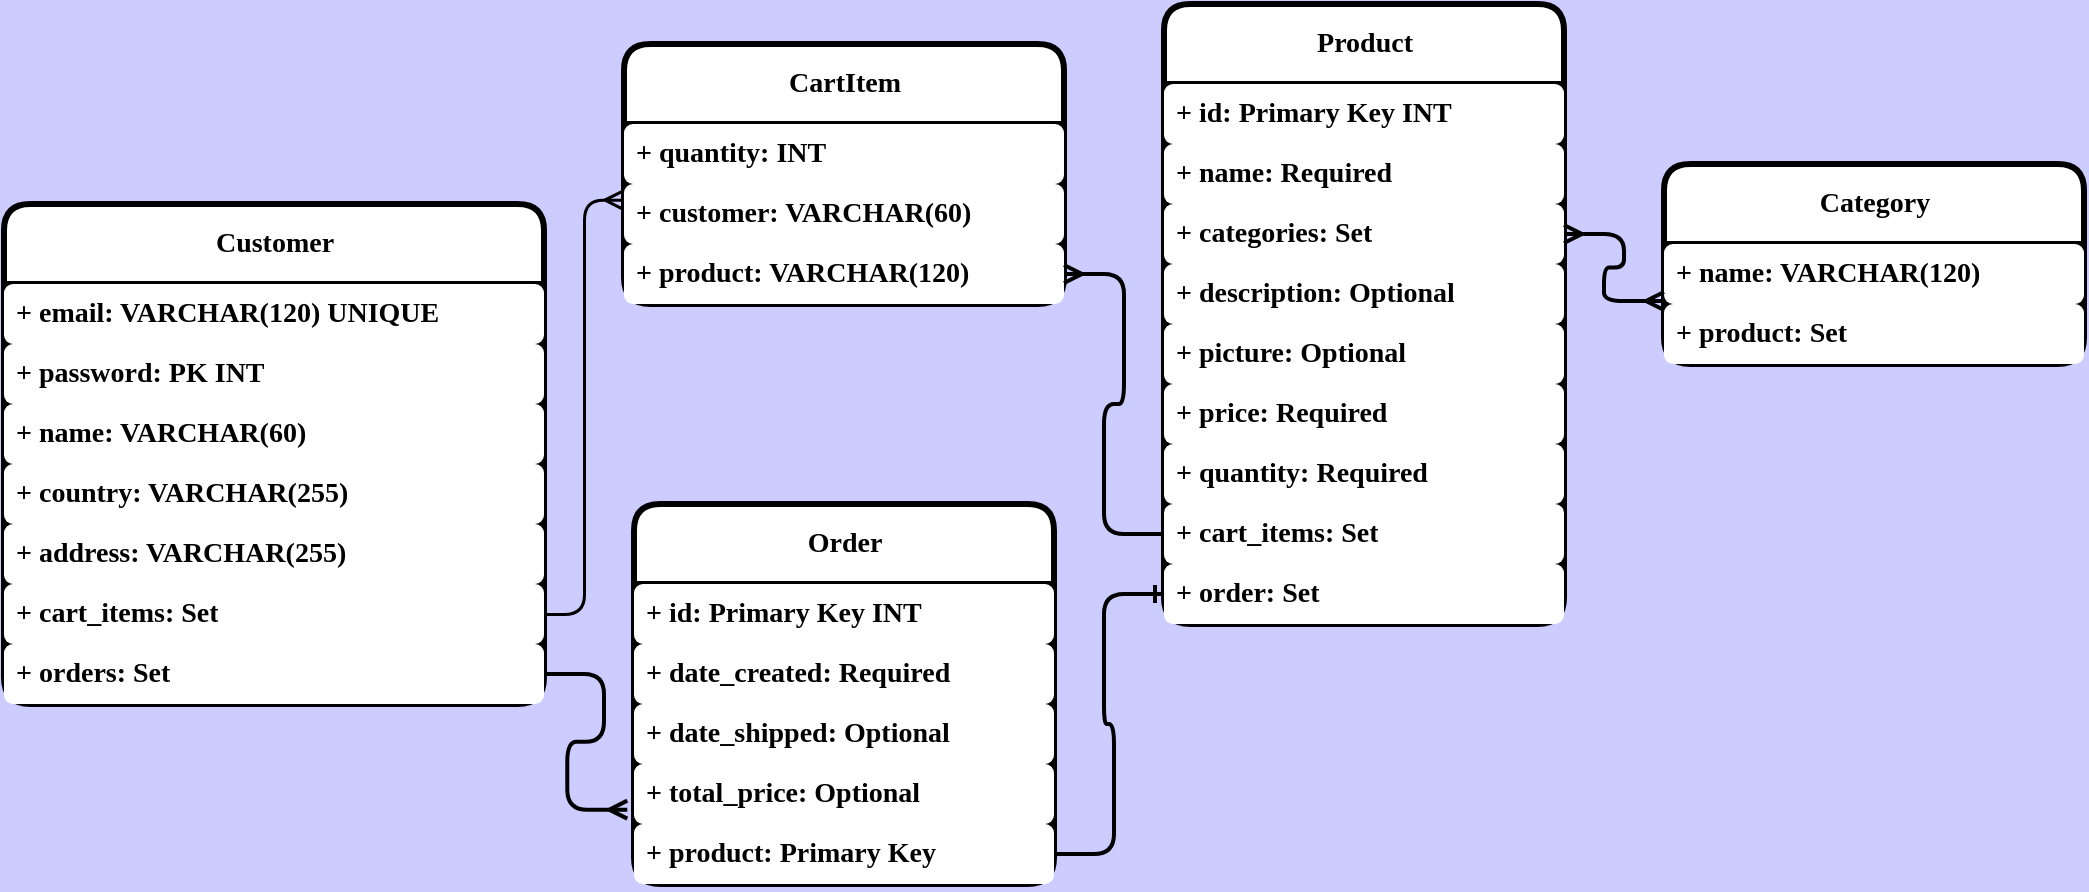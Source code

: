 <mxfile version="20.8.16" type="device"><diagram id="R2lEEEUBdFMjLlhIrx00" name="Page-1"><mxGraphModel dx="876" dy="637" grid="1" gridSize="10" guides="1" tooltips="1" connect="1" arrows="1" fold="1" page="1" pageScale="1" pageWidth="291" pageHeight="413" background="#CCCCFF" math="0" shadow="0" extFonts="Permanent Marker^https://fonts.googleapis.com/css?family=Permanent+Marker"><root><mxCell id="0"/><mxCell id="1" parent="0"/><mxCell id="xgFYuIsN2gMp0e-f_wy0-30" value="Product" style="swimlane;fontStyle=1;childLayout=stackLayout;horizontal=1;startSize=40;horizontalStack=0;resizeParent=1;resizeParentMax=0;resizeLast=0;collapsible=1;marginBottom=0;align=center;fontSize=14;rounded=1;shadow=0;glass=0;labelBackgroundColor=none;labelBorderColor=none;comic=0;strokeWidth=3;fontFamily=Verdana;arcSize=11;fillColor=default;strokeColor=default;swimlaneFillColor=#000000;html=1;" parent="1" vertex="1"><mxGeometry x="910" y="70" width="200" height="310" as="geometry"/></mxCell><mxCell id="xgFYuIsN2gMp0e-f_wy0-31" value="+ id: Primary Key INT" style="text;strokeColor=none;fillColor=default;spacingLeft=4;spacingRight=4;overflow=hidden;rotatable=0;points=[[0,0.5],[1,0.5]];portConstraint=eastwest;fontSize=14;fontFamily=Verdana;strokeWidth=3;fontStyle=1;html=1;rounded=1;" parent="xgFYuIsN2gMp0e-f_wy0-30" vertex="1"><mxGeometry y="40" width="200" height="30" as="geometry"/></mxCell><mxCell id="xgFYuIsN2gMp0e-f_wy0-32" value="+ name: Required" style="text;strokeColor=none;fillColor=default;spacingLeft=4;spacingRight=4;overflow=hidden;rotatable=0;points=[[0,0.5],[1,0.5]];portConstraint=eastwest;fontSize=14;fontFamily=Verdana;strokeWidth=3;fontStyle=1;html=1;rounded=1;" parent="xgFYuIsN2gMp0e-f_wy0-30" vertex="1"><mxGeometry y="70" width="200" height="30" as="geometry"/></mxCell><mxCell id="xgFYuIsN2gMp0e-f_wy0-33" value="+ categories: Set" style="text;strokeColor=none;fillColor=default;spacingLeft=4;spacingRight=4;overflow=hidden;rotatable=0;points=[[0,0.5],[1,0.5]];portConstraint=eastwest;fontSize=14;fontFamily=Verdana;strokeWidth=3;fontStyle=1;html=1;rounded=1;" parent="xgFYuIsN2gMp0e-f_wy0-30" vertex="1"><mxGeometry y="100" width="200" height="30" as="geometry"/></mxCell><mxCell id="xgFYuIsN2gMp0e-f_wy0-39" value="+ description: Optional" style="text;strokeColor=none;fillColor=default;spacingLeft=4;spacingRight=4;overflow=hidden;rotatable=0;points=[[0,0.5],[1,0.5]];portConstraint=eastwest;fontSize=14;fontFamily=Verdana;strokeWidth=3;fontStyle=1;html=1;rounded=1;" parent="xgFYuIsN2gMp0e-f_wy0-30" vertex="1"><mxGeometry y="130" width="200" height="30" as="geometry"/></mxCell><mxCell id="xgFYuIsN2gMp0e-f_wy0-38" value="+ picture: Optional" style="text;strokeColor=none;fillColor=default;spacingLeft=4;spacingRight=4;overflow=hidden;rotatable=0;points=[[0,0.5],[1,0.5]];portConstraint=eastwest;fontSize=14;fontFamily=Verdana;strokeWidth=3;fontStyle=1;html=1;rounded=1;" parent="xgFYuIsN2gMp0e-f_wy0-30" vertex="1"><mxGeometry y="160" width="200" height="30" as="geometry"/></mxCell><mxCell id="xgFYuIsN2gMp0e-f_wy0-37" value="+ price: Required" style="text;strokeColor=none;fillColor=default;spacingLeft=4;spacingRight=4;overflow=hidden;rotatable=0;points=[[0,0.5],[1,0.5]];portConstraint=eastwest;fontSize=14;fontFamily=Verdana;strokeWidth=3;fontStyle=1;html=1;rounded=1;" parent="xgFYuIsN2gMp0e-f_wy0-30" vertex="1"><mxGeometry y="190" width="200" height="30" as="geometry"/></mxCell><mxCell id="xgFYuIsN2gMp0e-f_wy0-36" value="+ quantity: Required" style="text;strokeColor=none;fillColor=default;spacingLeft=4;spacingRight=4;overflow=hidden;rotatable=0;points=[[0,0.5],[1,0.5]];portConstraint=eastwest;fontSize=14;fontFamily=Verdana;strokeWidth=3;fontStyle=1;html=1;rounded=1;" parent="xgFYuIsN2gMp0e-f_wy0-30" vertex="1"><mxGeometry y="220" width="200" height="30" as="geometry"/></mxCell><mxCell id="xgFYuIsN2gMp0e-f_wy0-35" value="+ cart_items: Set" style="text;strokeColor=none;fillColor=default;spacingLeft=4;spacingRight=4;overflow=hidden;rotatable=0;points=[[0,0.5],[1,0.5]];portConstraint=eastwest;fontSize=14;fontFamily=Verdana;strokeWidth=3;fontStyle=1;html=1;rounded=1;" parent="xgFYuIsN2gMp0e-f_wy0-30" vertex="1"><mxGeometry y="250" width="200" height="30" as="geometry"/></mxCell><mxCell id="xgFYuIsN2gMp0e-f_wy0-34" value="+ order: Set" style="text;strokeColor=none;fillColor=default;spacingLeft=4;spacingRight=4;overflow=hidden;rotatable=0;points=[[0,0.5],[1,0.5]];portConstraint=eastwest;fontSize=14;fontFamily=Verdana;strokeWidth=3;fontStyle=1;html=1;rounded=1;" parent="xgFYuIsN2gMp0e-f_wy0-30" vertex="1"><mxGeometry y="280" width="200" height="30" as="geometry"/></mxCell><mxCell id="xgFYuIsN2gMp0e-f_wy0-40" value="Customer" style="swimlane;fontStyle=1;childLayout=stackLayout;horizontal=1;startSize=40;horizontalStack=0;resizeParent=1;resizeParentMax=0;resizeLast=0;collapsible=1;marginBottom=0;align=center;fontSize=14;rounded=1;shadow=0;glass=0;labelBackgroundColor=none;labelBorderColor=none;comic=0;strokeWidth=3;fontFamily=Verdana;arcSize=11;fillColor=default;strokeColor=default;swimlaneFillColor=#000000;html=1;" parent="1" vertex="1"><mxGeometry x="330" y="170" width="270" height="250" as="geometry"/></mxCell><mxCell id="xgFYuIsN2gMp0e-f_wy0-42" value="+ email: VARCHAR(120) UNIQUE" style="text;strokeColor=none;fillColor=default;spacingLeft=4;spacingRight=4;overflow=hidden;rotatable=0;points=[[0,0.5],[1,0.5]];portConstraint=eastwest;fontSize=14;fontFamily=Verdana;strokeWidth=3;fontStyle=1;html=1;rounded=1;" parent="xgFYuIsN2gMp0e-f_wy0-40" vertex="1"><mxGeometry y="40" width="270" height="30" as="geometry"/></mxCell><mxCell id="xgFYuIsN2gMp0e-f_wy0-50" value="+ password: PK INT" style="text;strokeColor=none;fillColor=default;spacingLeft=4;spacingRight=4;overflow=hidden;rotatable=0;points=[[0,0.5],[1,0.5]];portConstraint=eastwest;fontSize=14;fontFamily=Verdana;strokeWidth=3;fontStyle=1;html=1;rounded=1;" parent="xgFYuIsN2gMp0e-f_wy0-40" vertex="1"><mxGeometry y="70" width="270" height="30" as="geometry"/></mxCell><mxCell id="xgFYuIsN2gMp0e-f_wy0-51" value="+ name: VARCHAR(60)" style="text;strokeColor=none;fillColor=default;spacingLeft=4;spacingRight=4;overflow=hidden;rotatable=0;points=[[0,0.5],[1,0.5]];portConstraint=eastwest;fontSize=14;fontFamily=Verdana;strokeWidth=3;fontStyle=1;html=1;rounded=1;" parent="xgFYuIsN2gMp0e-f_wy0-40" vertex="1"><mxGeometry y="100" width="270" height="30" as="geometry"/></mxCell><mxCell id="xgFYuIsN2gMp0e-f_wy0-53" value="+ country: VARCHAR(255)" style="text;strokeColor=none;fillColor=default;spacingLeft=4;spacingRight=4;overflow=hidden;rotatable=0;points=[[0,0.5],[1,0.5]];portConstraint=eastwest;fontSize=14;fontFamily=Verdana;strokeWidth=3;fontStyle=1;html=1;rounded=1;" parent="xgFYuIsN2gMp0e-f_wy0-40" vertex="1"><mxGeometry y="130" width="270" height="30" as="geometry"/></mxCell><mxCell id="xgFYuIsN2gMp0e-f_wy0-52" value="+ address: VARCHAR(255)" style="text;strokeColor=none;fillColor=default;spacingLeft=4;spacingRight=4;overflow=hidden;rotatable=0;points=[[0,0.5],[1,0.5]];portConstraint=eastwest;fontSize=14;fontFamily=Verdana;strokeWidth=3;fontStyle=1;html=1;rounded=1;" parent="xgFYuIsN2gMp0e-f_wy0-40" vertex="1"><mxGeometry y="160" width="270" height="30" as="geometry"/></mxCell><mxCell id="xgFYuIsN2gMp0e-f_wy0-48" value="+ cart_items: Set" style="text;strokeColor=none;fillColor=default;spacingLeft=4;spacingRight=4;overflow=hidden;rotatable=0;points=[[0,0.5],[1,0.5]];portConstraint=eastwest;fontSize=14;fontFamily=Verdana;strokeWidth=3;fontStyle=1;html=1;rounded=1;" parent="xgFYuIsN2gMp0e-f_wy0-40" vertex="1"><mxGeometry y="190" width="270" height="30" as="geometry"/></mxCell><mxCell id="xgFYuIsN2gMp0e-f_wy0-49" value="+ orders: Set" style="text;strokeColor=none;fillColor=default;spacingLeft=4;spacingRight=4;overflow=hidden;rotatable=0;points=[[0,0.5],[1,0.5]];portConstraint=eastwest;fontSize=14;fontFamily=Verdana;strokeWidth=3;fontStyle=1;html=1;rounded=1;" parent="xgFYuIsN2gMp0e-f_wy0-40" vertex="1"><mxGeometry y="220" width="270" height="30" as="geometry"/></mxCell><mxCell id="xgFYuIsN2gMp0e-f_wy0-54" value="Order" style="swimlane;fontStyle=1;childLayout=stackLayout;horizontal=1;startSize=40;horizontalStack=0;resizeParent=1;resizeParentMax=0;resizeLast=0;collapsible=1;marginBottom=0;align=center;fontSize=14;rounded=1;shadow=0;glass=0;labelBackgroundColor=none;labelBorderColor=none;comic=0;strokeWidth=3;fontFamily=Verdana;arcSize=11;fillColor=default;strokeColor=default;swimlaneFillColor=#000000;html=1;" parent="1" vertex="1"><mxGeometry x="645" y="320" width="210" height="190" as="geometry"/></mxCell><mxCell id="xgFYuIsN2gMp0e-f_wy0-55" value="+ id: Primary Key INT" style="text;strokeColor=none;fillColor=default;spacingLeft=4;spacingRight=4;overflow=hidden;rotatable=0;points=[[0,0.5],[1,0.5]];portConstraint=eastwest;fontSize=14;fontFamily=Verdana;strokeWidth=3;fontStyle=1;html=1;rounded=1;" parent="xgFYuIsN2gMp0e-f_wy0-54" vertex="1"><mxGeometry y="40" width="210" height="30" as="geometry"/></mxCell><mxCell id="xgFYuIsN2gMp0e-f_wy0-61" value="+ date_created: Required" style="text;strokeColor=none;fillColor=default;spacingLeft=4;spacingRight=4;overflow=hidden;rotatable=0;points=[[0,0.5],[1,0.5]];portConstraint=eastwest;fontSize=14;fontFamily=Verdana;strokeWidth=3;fontStyle=1;html=1;rounded=1;" parent="xgFYuIsN2gMp0e-f_wy0-54" vertex="1"><mxGeometry y="70" width="210" height="30" as="geometry"/></mxCell><mxCell id="xgFYuIsN2gMp0e-f_wy0-58" value="+ date_shipped: Optional" style="text;strokeColor=none;fillColor=default;spacingLeft=4;spacingRight=4;overflow=hidden;rotatable=0;points=[[0,0.5],[1,0.5]];portConstraint=eastwest;fontSize=14;fontFamily=Verdana;strokeWidth=3;fontStyle=1;html=1;rounded=1;" parent="xgFYuIsN2gMp0e-f_wy0-54" vertex="1"><mxGeometry y="100" width="210" height="30" as="geometry"/></mxCell><mxCell id="xgFYuIsN2gMp0e-f_wy0-59" value="+ total_price: Optional" style="text;strokeColor=none;fillColor=default;spacingLeft=4;spacingRight=4;overflow=hidden;rotatable=0;points=[[0,0.5],[1,0.5]];portConstraint=eastwest;fontSize=14;fontFamily=Verdana;strokeWidth=3;fontStyle=1;html=1;rounded=1;" parent="xgFYuIsN2gMp0e-f_wy0-54" vertex="1"><mxGeometry y="130" width="210" height="30" as="geometry"/></mxCell><mxCell id="yNiAVyn03WwMD0hdGZ8F-3" value="+ product: Primary Key" style="text;strokeColor=none;fillColor=default;spacingLeft=4;spacingRight=4;overflow=hidden;rotatable=0;points=[[0,0.5],[1,0.5]];portConstraint=eastwest;fontSize=14;fontFamily=Verdana;strokeWidth=3;fontStyle=1;html=1;rounded=1;" vertex="1" parent="xgFYuIsN2gMp0e-f_wy0-54"><mxGeometry y="160" width="210" height="30" as="geometry"/></mxCell><mxCell id="xgFYuIsN2gMp0e-f_wy0-76" value="CartItem" style="swimlane;fontStyle=1;childLayout=stackLayout;horizontal=1;startSize=40;horizontalStack=0;resizeParent=1;resizeParentMax=0;resizeLast=0;collapsible=1;marginBottom=0;align=center;fontSize=14;rounded=1;shadow=0;glass=0;labelBackgroundColor=none;labelBorderColor=none;comic=0;strokeWidth=3;fontFamily=Verdana;arcSize=11;fillColor=default;strokeColor=default;swimlaneFillColor=#000000;html=1;" parent="1" vertex="1"><mxGeometry x="640" y="90" width="220" height="130" as="geometry"/></mxCell><mxCell id="xgFYuIsN2gMp0e-f_wy0-77" value="+ quantity: INT" style="text;strokeColor=none;fillColor=default;spacingLeft=4;spacingRight=4;overflow=hidden;rotatable=0;points=[[0,0.5],[1,0.5]];portConstraint=eastwest;fontSize=14;fontFamily=Verdana;strokeWidth=3;fontStyle=1;html=1;rounded=1;" parent="xgFYuIsN2gMp0e-f_wy0-76" vertex="1"><mxGeometry y="40" width="220" height="30" as="geometry"/></mxCell><mxCell id="xgFYuIsN2gMp0e-f_wy0-78" value="+ customer: VARCHAR(60)" style="text;strokeColor=none;fillColor=default;spacingLeft=4;spacingRight=4;overflow=hidden;rotatable=0;points=[[0,0.5],[1,0.5]];portConstraint=eastwest;fontSize=14;fontFamily=Verdana;strokeWidth=3;fontStyle=1;html=1;rounded=1;" parent="xgFYuIsN2gMp0e-f_wy0-76" vertex="1"><mxGeometry y="70" width="220" height="30" as="geometry"/></mxCell><mxCell id="xgFYuIsN2gMp0e-f_wy0-83" value="+ product: VARCHAR(120)" style="text;strokeColor=none;fillColor=default;spacingLeft=4;spacingRight=4;overflow=hidden;rotatable=0;points=[[0,0.5],[1,0.5]];portConstraint=eastwest;fontSize=14;fontFamily=Verdana;strokeWidth=3;fontStyle=1;html=1;rounded=1;" parent="xgFYuIsN2gMp0e-f_wy0-76" vertex="1"><mxGeometry y="100" width="220" height="30" as="geometry"/></mxCell><mxCell id="xgFYuIsN2gMp0e-f_wy0-84" value="Category" style="swimlane;fontStyle=1;childLayout=stackLayout;horizontal=1;startSize=40;horizontalStack=0;resizeParent=1;resizeParentMax=0;resizeLast=0;collapsible=1;marginBottom=0;align=center;fontSize=14;rounded=1;shadow=0;glass=0;labelBackgroundColor=none;labelBorderColor=none;comic=0;strokeWidth=3;fontFamily=Verdana;arcSize=11;fillColor=default;strokeColor=default;swimlaneFillColor=#000000;html=1;" parent="1" vertex="1"><mxGeometry x="1160" y="150" width="210" height="100" as="geometry"/></mxCell><mxCell id="xgFYuIsN2gMp0e-f_wy0-85" value="+ name: VARCHAR(120)" style="text;strokeColor=none;fillColor=default;spacingLeft=4;spacingRight=4;overflow=hidden;rotatable=0;points=[[0,0.5],[1,0.5]];portConstraint=eastwest;fontSize=14;fontFamily=Verdana;strokeWidth=3;fontStyle=1;html=1;rounded=1;" parent="xgFYuIsN2gMp0e-f_wy0-84" vertex="1"><mxGeometry y="40" width="210" height="30" as="geometry"/></mxCell><mxCell id="xgFYuIsN2gMp0e-f_wy0-87" value="+ product: Set" style="text;strokeColor=none;fillColor=default;spacingLeft=4;spacingRight=4;overflow=hidden;rotatable=0;points=[[0,0.5],[1,0.5]];portConstraint=eastwest;fontSize=14;fontFamily=Verdana;strokeWidth=3;fontStyle=1;html=1;rounded=1;" parent="xgFYuIsN2gMp0e-f_wy0-84" vertex="1"><mxGeometry y="70" width="210" height="30" as="geometry"/></mxCell><mxCell id="xgFYuIsN2gMp0e-f_wy0-90" value="" style="edgeStyle=orthogonalEdgeStyle;fontSize=12;endArrow=ERmany;rounded=1;fontFamily=Verdana;exitX=1;exitY=0.5;exitDx=0;exitDy=0;entryX=-0.006;entryY=0.261;entryDx=0;entryDy=0;entryPerimeter=0;strokeWidth=1.5;endSize=6;fontStyle=1;html=1;" parent="1" source="xgFYuIsN2gMp0e-f_wy0-48" target="xgFYuIsN2gMp0e-f_wy0-78" edge="1"><mxGeometry width="100" height="100" relative="1" as="geometry"><mxPoint x="560" y="260" as="sourcePoint"/><mxPoint x="660" y="150" as="targetPoint"/></mxGeometry></mxCell><mxCell id="xgFYuIsN2gMp0e-f_wy0-93" value="" style="edgeStyle=entityRelationEdgeStyle;fontSize=12;endArrow=ERmany;rounded=1;fontFamily=Verdana;strokeWidth=2;fontStyle=1;html=1;entryX=-0.016;entryY=0.761;entryDx=0;entryDy=0;entryPerimeter=0;" parent="1" source="xgFYuIsN2gMp0e-f_wy0-49" target="xgFYuIsN2gMp0e-f_wy0-59" edge="1"><mxGeometry width="100" height="100" relative="1" as="geometry"><mxPoint x="600" y="400" as="sourcePoint"/><mxPoint x="640" y="420" as="targetPoint"/></mxGeometry></mxCell><mxCell id="xgFYuIsN2gMp0e-f_wy0-96" value="" style="edgeStyle=entityRelationEdgeStyle;fontSize=12;endArrow=ERmany;rounded=1;fontFamily=Verdana;exitX=0;exitY=0.5;exitDx=0;exitDy=0;strokeWidth=2;entryX=1;entryY=0.5;entryDx=0;entryDy=0;fontStyle=1;html=1;" parent="1" source="xgFYuIsN2gMp0e-f_wy0-35" target="xgFYuIsN2gMp0e-f_wy0-83" edge="1"><mxGeometry width="100" height="100" relative="1" as="geometry"><mxPoint x="930" y="70" as="sourcePoint"/><mxPoint x="870" y="199" as="targetPoint"/></mxGeometry></mxCell><mxCell id="xgFYuIsN2gMp0e-f_wy0-97" value="" style="edgeStyle=entityRelationEdgeStyle;fontSize=12;endArrow=ERmany;startArrow=ERmany;rounded=1;fontFamily=Verdana;entryX=0;entryY=0.95;entryDx=0;entryDy=0;entryPerimeter=0;strokeWidth=2;fontStyle=1;html=1;" parent="1" source="xgFYuIsN2gMp0e-f_wy0-33" target="xgFYuIsN2gMp0e-f_wy0-85" edge="1"><mxGeometry width="100" height="100" relative="1" as="geometry"><mxPoint x="1110" y="180" as="sourcePoint"/><mxPoint x="1210" y="80" as="targetPoint"/></mxGeometry></mxCell><mxCell id="yNiAVyn03WwMD0hdGZ8F-8" value="" style="edgeStyle=entityRelationEdgeStyle;fontSize=12;html=1;endArrow=ERone;endFill=1;rounded=1;entryX=0;entryY=0.5;entryDx=0;entryDy=0;strokeWidth=2;" edge="1" parent="1" source="yNiAVyn03WwMD0hdGZ8F-3" target="xgFYuIsN2gMp0e-f_wy0-34"><mxGeometry width="100" height="100" relative="1" as="geometry"><mxPoint x="850" y="490" as="sourcePoint"/><mxPoint x="950" y="390" as="targetPoint"/></mxGeometry></mxCell></root></mxGraphModel></diagram></mxfile>
